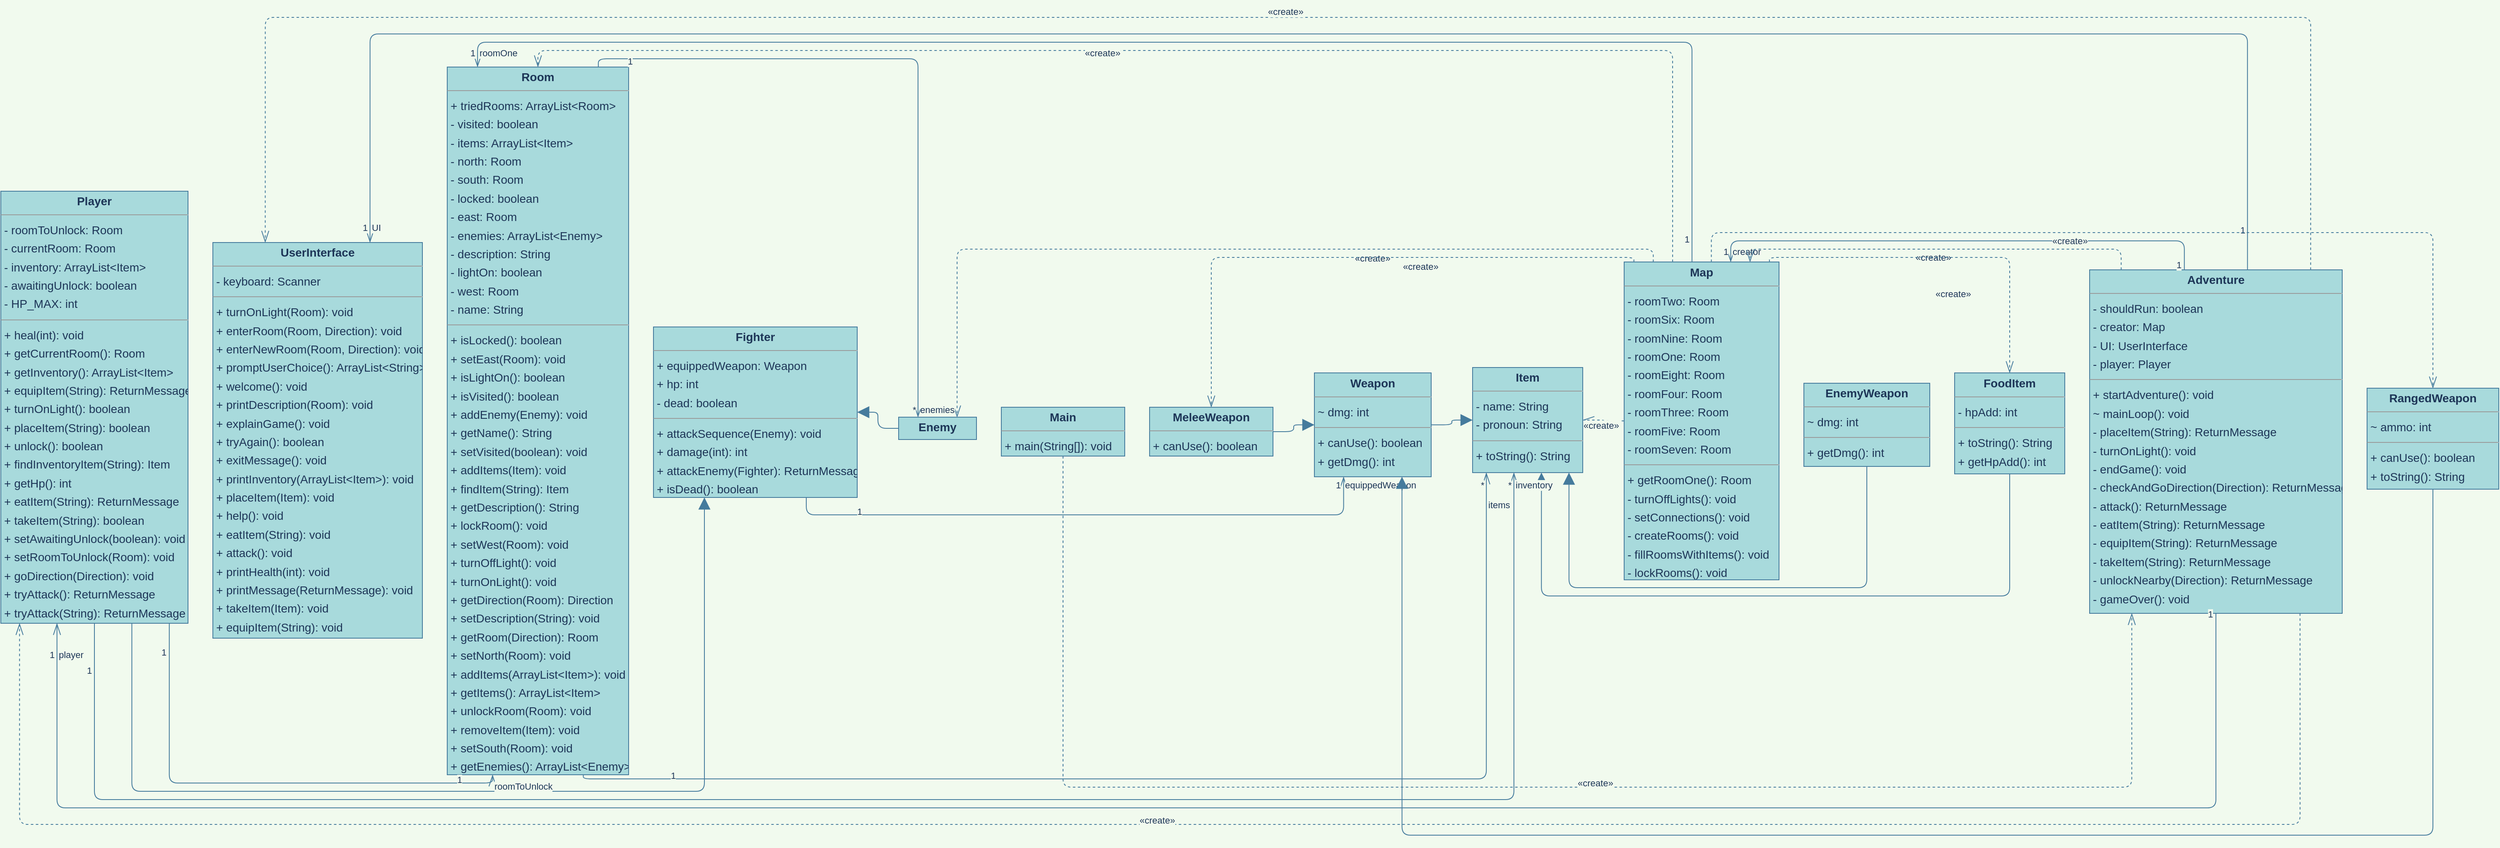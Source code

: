<mxfile version="15.5.4" type="embed"><diagram id="IuHWaOrlZbdWlCWshMsy" name="Page-1"><mxGraphModel dx="3838" dy="2273" grid="1" gridSize="10" guides="1" tooltips="1" connect="1" arrows="1" fold="1" page="0" pageScale="1" pageWidth="850" pageHeight="1100" background="#F1FAEE" math="0" shadow="0"><root><mxCell id="0"/><mxCell id="1" parent="0"/><mxCell id="node13" value="&lt;p style=&quot;margin:0px;margin-top:4px;text-align:center;&quot;&gt;&lt;b&gt;Adventure&lt;/b&gt;&lt;/p&gt;&lt;hr size=&quot;1&quot;/&gt;&lt;p style=&quot;margin:0 0 0 4px;line-height:1.6;&quot;&gt;- shouldRun: boolean&lt;br/&gt;- creator: Map&lt;br/&gt;- UI: UserInterface&lt;br/&gt;- player: Player&lt;/p&gt;&lt;hr size=&quot;1&quot;/&gt;&lt;p style=&quot;margin:0 0 0 4px;line-height:1.6;&quot;&gt;+ startAdventure(): void&lt;br/&gt;~ mainLoop(): void&lt;br/&gt;- placeItem(String): ReturnMessage&lt;br/&gt;- turnOnLight(): void&lt;br/&gt;- endGame(): void&lt;br/&gt;- checkAndGoDirection(Direction): ReturnMessage&lt;br/&gt;- attack(): ReturnMessage&lt;br/&gt;- eatItem(String): ReturnMessage&lt;br/&gt;- equipItem(String): ReturnMessage&lt;br/&gt;- takeItem(String): ReturnMessage&lt;br/&gt;- unlockNearby(Direction): ReturnMessage&lt;br/&gt;- gameOver(): void&lt;/p&gt;" style="verticalAlign=top;align=left;overflow=fill;fontSize=14;fontFamily=Helvetica;html=1;shadow=0;comic=0;labelBackgroundColor=none;strokeWidth=1;fillColor=#A8DADC;strokeColor=#457B9D;fontColor=#1D3557;" parent="1" vertex="1"><mxGeometry x="2354" y="205" width="305" height="415" as="geometry"/></mxCell><mxCell id="node14" value="&lt;p style=&quot;margin:0px;margin-top:4px;text-align:center;&quot;&gt;&lt;b&gt;Enemy&lt;/b&gt;&lt;/p&gt;&lt;hr size=&quot;1&quot;/&gt;" style="verticalAlign=top;align=left;overflow=fill;fontSize=14;fontFamily=Helvetica;html=1;shadow=0;comic=0;labelBackgroundColor=none;strokeWidth=1;fillColor=#A8DADC;strokeColor=#457B9D;fontColor=#1D3557;" parent="1" vertex="1"><mxGeometry x="916" y="383" width="94" height="27" as="geometry"/></mxCell><mxCell id="node2" value="&lt;p style=&quot;margin:0px;margin-top:4px;text-align:center;&quot;&gt;&lt;b&gt;EnemyWeapon&lt;/b&gt;&lt;/p&gt;&lt;hr size=&quot;1&quot;/&gt;&lt;p style=&quot;margin:0 0 0 4px;line-height:1.6;&quot;&gt;~ dmg: int&lt;/p&gt;&lt;hr size=&quot;1&quot;/&gt;&lt;p style=&quot;margin:0 0 0 4px;line-height:1.6;&quot;&gt;+ getDmg(): int&lt;/p&gt;" style="verticalAlign=top;align=left;overflow=fill;fontSize=14;fontFamily=Helvetica;html=1;shadow=0;comic=0;labelBackgroundColor=none;strokeWidth=1;fillColor=#A8DADC;strokeColor=#457B9D;fontColor=#1D3557;" parent="1" vertex="1"><mxGeometry x="2009" y="342" width="152" height="100.5" as="geometry"/></mxCell><mxCell id="node6" value="&lt;p style=&quot;margin:0px;margin-top:4px;text-align:center;&quot;&gt;&lt;b&gt;Fighter&lt;/b&gt;&lt;/p&gt;&lt;hr size=&quot;1&quot;/&gt;&lt;p style=&quot;margin:0 0 0 4px;line-height:1.6;&quot;&gt;+ equippedWeapon: Weapon&lt;br/&gt;+ hp: int&lt;br/&gt;- dead: boolean&lt;/p&gt;&lt;hr size=&quot;1&quot;/&gt;&lt;p style=&quot;margin:0 0 0 4px;line-height:1.6;&quot;&gt;+ attackSequence(Enemy): void&lt;br/&gt;+ damage(int): int&lt;br/&gt;+ attackEnemy(Fighter): ReturnMessage&lt;br/&gt;+ isDead(): boolean&lt;/p&gt;" style="verticalAlign=top;align=left;overflow=fill;fontSize=14;fontFamily=Helvetica;html=1;shadow=0;comic=0;labelBackgroundColor=none;strokeWidth=1;fillColor=#A8DADC;strokeColor=#457B9D;fontColor=#1D3557;" parent="1" vertex="1"><mxGeometry x="620" y="274" width="246" height="206" as="geometry"/></mxCell><mxCell id="node7" value="&lt;p style=&quot;margin:0px;margin-top:4px;text-align:center;&quot;&gt;&lt;b&gt;FoodItem&lt;/b&gt;&lt;/p&gt;&lt;hr size=&quot;1&quot;/&gt;&lt;p style=&quot;margin:0 0 0 4px;line-height:1.6;&quot;&gt;- hpAdd: int&lt;/p&gt;&lt;hr size=&quot;1&quot;/&gt;&lt;p style=&quot;margin:0 0 0 4px;line-height:1.6;&quot;&gt;+ toString(): String&lt;br/&gt;+ getHpAdd(): int&lt;/p&gt;" style="verticalAlign=top;align=left;overflow=fill;fontSize=14;fontFamily=Helvetica;html=1;shadow=0;comic=0;labelBackgroundColor=none;strokeWidth=1;fillColor=#A8DADC;strokeColor=#457B9D;fontColor=#1D3557;" parent="1" vertex="1"><mxGeometry x="2191" y="329.5" width="133" height="122" as="geometry"/></mxCell><mxCell id="node5" value="&lt;p style=&quot;margin:0px;margin-top:4px;text-align:center;&quot;&gt;&lt;b&gt;Item&lt;/b&gt;&lt;/p&gt;&lt;hr size=&quot;1&quot;/&gt;&lt;p style=&quot;margin:0 0 0 4px;line-height:1.6;&quot;&gt;- name: String&lt;br/&gt;- pronoun: String&lt;/p&gt;&lt;hr size=&quot;1&quot;/&gt;&lt;p style=&quot;margin:0 0 0 4px;line-height:1.6;&quot;&gt;+ toString(): String&lt;/p&gt;" style="verticalAlign=top;align=left;overflow=fill;fontSize=14;fontFamily=Helvetica;html=1;shadow=0;comic=0;labelBackgroundColor=none;strokeWidth=1;fillColor=#A8DADC;strokeColor=#457B9D;fontColor=#1D3557;" parent="1" vertex="1"><mxGeometry x="1609" y="323" width="133" height="127" as="geometry"/></mxCell><mxCell id="node12" value="&lt;p style=&quot;margin:0px;margin-top:4px;text-align:center;&quot;&gt;&lt;b&gt;Main&lt;/b&gt;&lt;/p&gt;&lt;hr size=&quot;1&quot;/&gt;&lt;p style=&quot;margin:0 0 0 4px;line-height:1.6;&quot;&gt;+ main(String[]): void&lt;/p&gt;" style="verticalAlign=top;align=left;overflow=fill;fontSize=14;fontFamily=Helvetica;html=1;shadow=0;comic=0;labelBackgroundColor=none;strokeWidth=1;fillColor=#A8DADC;strokeColor=#457B9D;fontColor=#1D3557;" parent="1" vertex="1"><mxGeometry x="1040" y="371" width="149" height="59" as="geometry"/></mxCell><mxCell id="node1" value="&lt;p style=&quot;margin:0px;margin-top:4px;text-align:center;&quot;&gt;&lt;b&gt;Map&lt;/b&gt;&lt;/p&gt;&lt;hr size=&quot;1&quot;/&gt;&lt;p style=&quot;margin:0 0 0 4px;line-height:1.6;&quot;&gt;- roomTwo: Room&lt;br/&gt;- roomSix: Room&lt;br/&gt;- roomNine: Room&lt;br/&gt;- roomOne: Room&lt;br/&gt;- roomEight: Room&lt;br/&gt;- roomFour: Room&lt;br/&gt;- roomThree: Room&lt;br/&gt;- roomFive: Room&lt;br/&gt;- roomSeven: Room&lt;/p&gt;&lt;hr size=&quot;1&quot;/&gt;&lt;p style=&quot;margin:0 0 0 4px;line-height:1.6;&quot;&gt;+ getRoomOne(): Room&lt;br/&gt;- turnOffLights(): void&lt;br/&gt;- setConnections(): void&lt;br/&gt;- createRooms(): void&lt;br/&gt;- fillRoomsWithItems(): void&lt;br/&gt;- lockRooms(): void&lt;/p&gt;" style="verticalAlign=top;align=left;overflow=fill;fontSize=14;fontFamily=Helvetica;html=1;shadow=0;comic=0;labelBackgroundColor=none;strokeWidth=1;fillColor=#A8DADC;strokeColor=#457B9D;fontColor=#1D3557;" parent="1" vertex="1"><mxGeometry x="1792" y="195.5" width="187" height="384" as="geometry"/></mxCell><mxCell id="node3" value="&lt;p style=&quot;margin:0px;margin-top:4px;text-align:center;&quot;&gt;&lt;b&gt;MeleeWeapon&lt;/b&gt;&lt;/p&gt;&lt;hr size=&quot;1&quot;/&gt;&lt;p style=&quot;margin:0 0 0 4px;line-height:1.6;&quot;&gt;+ canUse(): boolean&lt;/p&gt;" style="verticalAlign=top;align=left;overflow=fill;fontSize=14;fontFamily=Helvetica;html=1;shadow=0;comic=0;labelBackgroundColor=none;strokeWidth=1;fillColor=#A8DADC;strokeColor=#457B9D;fontColor=#1D3557;" parent="1" vertex="1"><mxGeometry x="1219" y="371" width="149" height="59" as="geometry"/></mxCell><mxCell id="node0" value="&lt;p style=&quot;margin:0px;margin-top:4px;text-align:center;&quot;&gt;&lt;b&gt;Player&lt;/b&gt;&lt;/p&gt;&lt;hr size=&quot;1&quot;/&gt;&lt;p style=&quot;margin:0 0 0 4px;line-height:1.6;&quot;&gt;- roomToUnlock: Room&lt;br/&gt;- currentRoom: Room&lt;br/&gt;- inventory: ArrayList&amp;lt;Item&amp;gt;&lt;br/&gt;- awaitingUnlock: boolean&lt;br/&gt;- HP_MAX: int&lt;/p&gt;&lt;hr size=&quot;1&quot;/&gt;&lt;p style=&quot;margin:0 0 0 4px;line-height:1.6;&quot;&gt;+ heal(int): void&lt;br/&gt;+ getCurrentRoom(): Room&lt;br/&gt;+ getInventory(): ArrayList&amp;lt;Item&amp;gt;&lt;br/&gt;+ equipItem(String): ReturnMessage&lt;br/&gt;+ turnOnLight(): boolean&lt;br/&gt;+ placeItem(String): boolean&lt;br/&gt;+ unlock(): boolean&lt;br/&gt;+ findInventoryItem(String): Item&lt;br/&gt;+ getHp(): int&lt;br/&gt;+ eatItem(String): ReturnMessage&lt;br/&gt;+ takeItem(String): boolean&lt;br/&gt;+ setAwaitingUnlock(boolean): void&lt;br/&gt;+ setRoomToUnlock(Room): void&lt;br/&gt;+ goDirection(Direction): void&lt;br/&gt;+ tryAttack(): ReturnMessage&lt;br/&gt;+ tryAttack(String): ReturnMessage&lt;/p&gt;" style="verticalAlign=top;align=left;overflow=fill;fontSize=14;fontFamily=Helvetica;html=1;shadow=0;comic=0;labelBackgroundColor=none;strokeWidth=1;fillColor=#A8DADC;strokeColor=#457B9D;fontColor=#1D3557;" parent="1" vertex="1"><mxGeometry x="-168" y="110" width="226" height="522" as="geometry"/></mxCell><mxCell id="node10" value="&lt;p style=&quot;margin:0px;margin-top:4px;text-align:center;&quot;&gt;&lt;b&gt;RangedWeapon&lt;/b&gt;&lt;/p&gt;&lt;hr size=&quot;1&quot;/&gt;&lt;p style=&quot;margin:0 0 0 4px;line-height:1.6;&quot;&gt;~ ammo: int&lt;/p&gt;&lt;hr size=&quot;1&quot;/&gt;&lt;p style=&quot;margin:0 0 0 4px;line-height:1.6;&quot;&gt;+ canUse(): boolean&lt;br/&gt;+ toString(): String&lt;/p&gt;" style="verticalAlign=top;align=left;overflow=fill;fontSize=14;fontFamily=Helvetica;html=1;shadow=0;comic=0;labelBackgroundColor=none;strokeWidth=1;fillColor=#A8DADC;strokeColor=#457B9D;fontColor=#1D3557;" parent="1" vertex="1"><mxGeometry x="2689" y="348" width="159" height="122" as="geometry"/></mxCell><mxCell id="node15" value="&lt;p style=&quot;margin:0px;margin-top:4px;text-align:center;&quot;&gt;&lt;b&gt;Room&lt;/b&gt;&lt;/p&gt;&lt;hr size=&quot;1&quot;/&gt;&lt;p style=&quot;margin:0 0 0 4px;line-height:1.6;&quot;&gt;+ triedRooms: ArrayList&amp;lt;Room&amp;gt;&lt;br/&gt;- visited: boolean&lt;br/&gt;- items: ArrayList&amp;lt;Item&amp;gt;&lt;br/&gt;- north: Room&lt;br/&gt;- south: Room&lt;br/&gt;- locked: boolean&lt;br/&gt;- east: Room&lt;br/&gt;- enemies: ArrayList&amp;lt;Enemy&amp;gt;&lt;br/&gt;- description: String&lt;br/&gt;- lightOn: boolean&lt;br/&gt;- west: Room&lt;br/&gt;- name: String&lt;/p&gt;&lt;hr size=&quot;1&quot;/&gt;&lt;p style=&quot;margin:0 0 0 4px;line-height:1.6;&quot;&gt;+ isLocked(): boolean&lt;br/&gt;+ setEast(Room): void&lt;br/&gt;+ isLightOn(): boolean&lt;br/&gt;+ isVisited(): boolean&lt;br/&gt;+ addEnemy(Enemy): void&lt;br/&gt;+ getName(): String&lt;br/&gt;+ setVisited(boolean): void&lt;br/&gt;+ addItems(Item): void&lt;br/&gt;+ findItem(String): Item&lt;br/&gt;+ getDescription(): String&lt;br/&gt;+ lockRoom(): void&lt;br/&gt;+ setWest(Room): void&lt;br/&gt;+ turnOffLight(): void&lt;br/&gt;+ turnOnLight(): void&lt;br/&gt;+ getDirection(Room): Direction&lt;br/&gt;+ setDescription(String): void&lt;br/&gt;+ getRoom(Direction): Room&lt;br/&gt;+ setNorth(Room): void&lt;br/&gt;+ addItems(ArrayList&amp;lt;Item&amp;gt;): void&lt;br/&gt;+ getItems(): ArrayList&amp;lt;Item&amp;gt;&lt;br/&gt;+ unlockRoom(Room): void&lt;br/&gt;+ removeItem(Item): void&lt;br/&gt;+ setSouth(Room): void&lt;br/&gt;+ getEnemies(): ArrayList&amp;lt;Enemy&amp;gt;&lt;/p&gt;" style="verticalAlign=top;align=left;overflow=fill;fontSize=14;fontFamily=Helvetica;html=1;shadow=0;comic=0;labelBackgroundColor=none;strokeWidth=1;fillColor=#A8DADC;strokeColor=#457B9D;fontColor=#1D3557;" parent="1" vertex="1"><mxGeometry x="371" y="-40" width="219" height="855" as="geometry"/></mxCell><mxCell id="node8" value="&lt;p style=&quot;margin:0px;margin-top:4px;text-align:center;&quot;&gt;&lt;b&gt;UserInterface&lt;/b&gt;&lt;/p&gt;&lt;hr size=&quot;1&quot;/&gt;&lt;p style=&quot;margin:0 0 0 4px;line-height:1.6;&quot;&gt;- keyboard: Scanner&lt;/p&gt;&lt;hr size=&quot;1&quot;/&gt;&lt;p style=&quot;margin:0 0 0 4px;line-height:1.6;&quot;&gt;+ turnOnLight(Room): void&lt;br/&gt;+ enterRoom(Room, Direction): void&lt;br/&gt;+ enterNewRoom(Room, Direction): void&lt;br/&gt;+ promptUserChoice(): ArrayList&amp;lt;String&amp;gt;&lt;br/&gt;+ welcome(): void&lt;br/&gt;+ printDescription(Room): void&lt;br/&gt;+ explainGame(): void&lt;br/&gt;+ tryAgain(): boolean&lt;br/&gt;+ exitMessage(): void&lt;br/&gt;+ printInventory(ArrayList&amp;lt;Item&amp;gt;): void&lt;br/&gt;+ placeItem(Item): void&lt;br/&gt;+ help(): void&lt;br/&gt;+ eatItem(String): void&lt;br/&gt;+ attack(): void&lt;br/&gt;+ printHealth(int): void&lt;br/&gt;+ printMessage(ReturnMessage): void&lt;br/&gt;+ takeItem(Item): void&lt;br/&gt;+ equipItem(String): void&lt;/p&gt;" style="verticalAlign=top;align=left;overflow=fill;fontSize=14;fontFamily=Helvetica;html=1;shadow=0;comic=0;labelBackgroundColor=none;strokeWidth=1;fillColor=#A8DADC;strokeColor=#457B9D;fontColor=#1D3557;" parent="1" vertex="1"><mxGeometry x="88" y="172" width="253" height="478" as="geometry"/></mxCell><mxCell id="node11" value="&lt;p style=&quot;margin:0px;margin-top:4px;text-align:center;&quot;&gt;&lt;b&gt;Weapon&lt;/b&gt;&lt;/p&gt;&lt;hr size=&quot;1&quot;/&gt;&lt;p style=&quot;margin:0 0 0 4px;line-height:1.6;&quot;&gt;~ dmg: int&lt;/p&gt;&lt;hr size=&quot;1&quot;/&gt;&lt;p style=&quot;margin:0 0 0 4px;line-height:1.6;&quot;&gt;+ canUse(): boolean&lt;br/&gt;+ getDmg(): int&lt;/p&gt;" style="verticalAlign=top;align=left;overflow=fill;fontSize=14;fontFamily=Helvetica;html=1;shadow=0;comic=0;labelBackgroundColor=none;strokeWidth=1;fillColor=#A8DADC;strokeColor=#457B9D;fontColor=#1D3557;" parent="1" vertex="1"><mxGeometry x="1418" y="329.5" width="141" height="125.5" as="geometry"/></mxCell><mxCell id="edge12" value="" style="html=1;edgeStyle=orthogonalEdgeStyle;dashed=0;startArrow=diamondThinstartSize=12;endArrow=openThin;endSize=12;strokeColor=#457B9D;exitX=0.375;exitY=0.000;exitDx=0;exitDy=0;entryX=0.688;entryY=0.000;entryDx=0;entryDy=0;labelBackgroundColor=#F1FAEE;fontColor=#1D3557;" parent="1" source="node13" target="node1" edge="1"><mxGeometry width="50" height="50" relative="1" as="geometry"><Array as="points"><mxPoint x="2468" y="170"/><mxPoint x="1921" y="170"/></Array></mxGeometry></mxCell><mxCell id="label72" value="1" style="edgeLabel;resizable=0;html=1;align=left;verticalAlign=top;strokeColor=#457B9D;labelBackgroundColor=#F1FAEE;fontColor=#1D3557;" parent="edge12" vertex="1" connectable="0"><mxGeometry x="2457" y="186" as="geometry"/></mxCell><mxCell id="label76" value="1" style="edgeLabel;resizable=0;html=1;align=left;verticalAlign=top;strokeColor=#457B9D;labelBackgroundColor=#F1FAEE;fontColor=#1D3557;" parent="edge12" vertex="1" connectable="0"><mxGeometry x="1910" y="170" as="geometry"/></mxCell><mxCell id="label77" value="creator" style="edgeLabel;resizable=0;html=1;align=left;verticalAlign=top;strokeColor=#457B9D;labelBackgroundColor=#F1FAEE;fontColor=#1D3557;" parent="edge12" vertex="1" connectable="0"><mxGeometry x="1921" y="170" as="geometry"/></mxCell><mxCell id="edge21" value="" style="html=1;edgeStyle=orthogonalEdgeStyle;dashed=1;startArrow=none;endArrow=openThin;endSize=12;strokeColor=#457B9D;exitX=0.125;exitY=0.000;exitDx=0;exitDy=0;entryX=0.813;entryY=0.000;entryDx=0;entryDy=0;labelBackgroundColor=#F1FAEE;fontColor=#1D3557;" parent="1" source="node13" target="node1" edge="1"><mxGeometry width="50" height="50" relative="1" as="geometry"><Array as="points"><mxPoint x="2392" y="180"/><mxPoint x="1944" y="180"/></Array></mxGeometry></mxCell><mxCell id="label128" value="«create»" style="edgeLabel;resizable=0;html=1;align=left;verticalAlign=top;strokeColor=#457B9D;labelBackgroundColor=#F1FAEE;fontColor=#1D3557;" parent="edge21" vertex="1" connectable="0"><mxGeometry x="2142" y="177" as="geometry"/></mxCell><mxCell id="edge14" value="" style="html=1;edgeStyle=orthogonalEdgeStyle;dashed=1;startArrow=none;endArrow=openThin;endSize=12;strokeColor=#457B9D;exitX=0.833;exitY=1.000;exitDx=0;exitDy=0;entryX=0.100;entryY=1.000;entryDx=0;entryDy=0;labelBackgroundColor=#F1FAEE;fontColor=#1D3557;" parent="1" source="node13" target="node0" edge="1"><mxGeometry width="50" height="50" relative="1" as="geometry"><Array as="points"><mxPoint x="2608" y="875"/><mxPoint x="-145" y="875"/></Array></mxGeometry></mxCell><mxCell id="label86" value="«create»" style="edgeLabel;resizable=0;html=1;align=left;verticalAlign=top;strokeColor=#457B9D;labelBackgroundColor=#F1FAEE;fontColor=#1D3557;" parent="edge14" vertex="1" connectable="0"><mxGeometry x="1205" y="857" as="geometry"/></mxCell><mxCell id="edge20" value="" style="html=1;edgeStyle=orthogonalEdgeStyle;dashed=0;startArrow=diamondThinstartSize=12;endArrow=openThin;endSize=12;strokeColor=#457B9D;exitX=0.500;exitY=1.000;exitDx=0;exitDy=0;entryX=0.300;entryY=1.000;entryDx=0;entryDy=0;labelBackgroundColor=#F1FAEE;fontColor=#1D3557;" parent="1" source="node13" target="node0" edge="1"><mxGeometry width="50" height="50" relative="1" as="geometry"><Array as="points"><mxPoint x="2507" y="855"/><mxPoint x="-100" y="855"/></Array></mxGeometry></mxCell><mxCell id="label120" value="1" style="edgeLabel;resizable=0;html=1;align=left;verticalAlign=top;strokeColor=#457B9D;labelBackgroundColor=#F1FAEE;fontColor=#1D3557;" parent="edge20" vertex="1" connectable="0"><mxGeometry x="2495" y="608" as="geometry"/></mxCell><mxCell id="label124" value="1" style="edgeLabel;resizable=0;html=1;align=left;verticalAlign=top;strokeColor=#457B9D;labelBackgroundColor=#F1FAEE;fontColor=#1D3557;" parent="edge20" vertex="1" connectable="0"><mxGeometry x="-111" y="657" as="geometry"/></mxCell><mxCell id="label125" value="player" style="edgeLabel;resizable=0;html=1;align=left;verticalAlign=top;strokeColor=#457B9D;labelBackgroundColor=#F1FAEE;fontColor=#1D3557;" parent="edge20" vertex="1" connectable="0"><mxGeometry x="-100" y="657" as="geometry"/></mxCell><mxCell id="edge9" value="" style="html=1;edgeStyle=orthogonalEdgeStyle;dashed=1;startArrow=none;endArrow=openThin;endSize=12;strokeColor=#457B9D;exitX=0.875;exitY=0.000;exitDx=0;exitDy=0;entryX=0.250;entryY=0.000;entryDx=0;entryDy=0;labelBackgroundColor=#F1FAEE;fontColor=#1D3557;" parent="1" source="node13" target="node8" edge="1"><mxGeometry width="50" height="50" relative="1" as="geometry"><Array as="points"><mxPoint x="2621" y="-100"/><mxPoint x="151" y="-100"/></Array></mxGeometry></mxCell><mxCell id="label56" value="«create»" style="edgeLabel;resizable=0;html=1;align=left;verticalAlign=top;strokeColor=#457B9D;labelBackgroundColor=#F1FAEE;fontColor=#1D3557;" parent="edge9" vertex="1" connectable="0"><mxGeometry x="1360" y="-120" as="geometry"/></mxCell><mxCell id="edge23" value="" style="html=1;edgeStyle=orthogonalEdgeStyle;dashed=0;startArrow=diamondThinstartSize=12;endArrow=openThin;endSize=12;strokeColor=#457B9D;exitX=0.625;exitY=0.000;exitDx=0;exitDy=0;entryX=0.750;entryY=0.000;entryDx=0;entryDy=0;labelBackgroundColor=#F1FAEE;fontColor=#1D3557;" parent="1" source="node13" target="node8" edge="1"><mxGeometry width="50" height="50" relative="1" as="geometry"><Array as="points"><mxPoint x="2545" y="-80"/><mxPoint x="278" y="-80"/></Array></mxGeometry></mxCell><mxCell id="label138" value="1" style="edgeLabel;resizable=0;html=1;align=left;verticalAlign=top;strokeColor=#457B9D;labelBackgroundColor=#F1FAEE;fontColor=#1D3557;" parent="edge23" vertex="1" connectable="0"><mxGeometry x="2534" y="144" as="geometry"/></mxCell><mxCell id="label142" value="1" style="edgeLabel;resizable=0;html=1;align=left;verticalAlign=top;strokeColor=#457B9D;labelBackgroundColor=#F1FAEE;fontColor=#1D3557;" parent="edge23" vertex="1" connectable="0"><mxGeometry x="267" y="141" as="geometry"/></mxCell><mxCell id="label143" value="UI" style="edgeLabel;resizable=0;html=1;align=left;verticalAlign=top;strokeColor=#457B9D;labelBackgroundColor=#F1FAEE;fontColor=#1D3557;" parent="edge23" vertex="1" connectable="0"><mxGeometry x="278" y="141" as="geometry"/></mxCell><mxCell id="edge1" value="" style="html=1;edgeStyle=orthogonalEdgeStyle;dashed=0;startArrow=none;endArrow=block;endSize=12;strokeColor=#457B9D;exitX=0.001;exitY=0.500;exitDx=0;exitDy=0;entryX=1.000;entryY=0.500;entryDx=0;entryDy=0;labelBackgroundColor=#F1FAEE;fontColor=#1D3557;" parent="1" source="node14" target="node6" edge="1"><mxGeometry width="50" height="50" relative="1" as="geometry"><Array as="points"/></mxGeometry></mxCell><mxCell id="edge5" value="" style="html=1;edgeStyle=orthogonalEdgeStyle;dashed=0;startArrow=none;endArrow=block;endSize=12;strokeColor=#457B9D;exitX=0.500;exitY=1.000;exitDx=0;exitDy=0;entryX=0.875;entryY=1.000;entryDx=0;entryDy=0;labelBackgroundColor=#F1FAEE;fontColor=#1D3557;" parent="1" source="node2" target="node5" edge="1"><mxGeometry width="50" height="50" relative="1" as="geometry"><Array as="points"><mxPoint x="2085" y="589"/><mxPoint x="1725" y="589"/></Array></mxGeometry></mxCell><mxCell id="edge17" value="" style="html=1;edgeStyle=orthogonalEdgeStyle;dashed=0;startArrow=diamondThinstartSize=12;endArrow=openThin;endSize=12;strokeColor=#457B9D;exitX=0.750;exitY=1.000;exitDx=0;exitDy=0;entryX=0.250;entryY=1.000;entryDx=0;entryDy=0;labelBackgroundColor=#F1FAEE;fontColor=#1D3557;" parent="1" source="node6" target="node11" edge="1"><mxGeometry width="50" height="50" relative="1" as="geometry"><Array as="points"><mxPoint x="805" y="501"/><mxPoint x="1453" y="501"/></Array></mxGeometry></mxCell><mxCell id="label102" value="1" style="edgeLabel;resizable=0;html=1;align=left;verticalAlign=top;strokeColor=#457B9D;labelBackgroundColor=#F1FAEE;fontColor=#1D3557;" parent="edge17" vertex="1" connectable="0"><mxGeometry x="864" y="484" as="geometry"/></mxCell><mxCell id="label106" value="1" style="edgeLabel;resizable=0;html=1;align=left;verticalAlign=top;strokeColor=#457B9D;labelBackgroundColor=#F1FAEE;fontColor=#1D3557;" parent="edge17" vertex="1" connectable="0"><mxGeometry x="1442" y="452" as="geometry"/></mxCell><mxCell id="label107" value="equippedWeapon" style="edgeLabel;resizable=0;html=1;align=left;verticalAlign=top;strokeColor=#457B9D;labelBackgroundColor=#F1FAEE;fontColor=#1D3557;" parent="edge17" vertex="1" connectable="0"><mxGeometry x="1453" y="452" as="geometry"/></mxCell><mxCell id="edge0" value="" style="html=1;edgeStyle=orthogonalEdgeStyle;dashed=0;startArrow=none;endArrow=block;endSize=12;strokeColor=#457B9D;exitX=0.500;exitY=1.000;exitDx=0;exitDy=0;entryX=0.625;entryY=1.000;entryDx=0;entryDy=0;labelBackgroundColor=#F1FAEE;fontColor=#1D3557;" parent="1" source="node7" target="node5" edge="1"><mxGeometry width="50" height="50" relative="1" as="geometry"><Array as="points"><mxPoint x="2258" y="599"/><mxPoint x="1692" y="599"/></Array></mxGeometry></mxCell><mxCell id="edge10" value="" style="html=1;edgeStyle=orthogonalEdgeStyle;dashed=1;startArrow=none;endArrow=openThin;endSize=12;strokeColor=#457B9D;exitX=0.500;exitY=1.001;exitDx=0;exitDy=0;entryX=0.167;entryY=1.000;entryDx=0;entryDy=0;labelBackgroundColor=#F1FAEE;fontColor=#1D3557;" parent="1" source="node12" target="node13" edge="1"><mxGeometry width="50" height="50" relative="1" as="geometry"><Array as="points"><mxPoint x="1115" y="830"/><mxPoint x="2405" y="830"/></Array></mxGeometry></mxCell><mxCell id="label62" value="«create»" style="edgeLabel;resizable=0;html=1;align=left;verticalAlign=top;strokeColor=#457B9D;labelBackgroundColor=#F1FAEE;fontColor=#1D3557;" parent="edge10" vertex="1" connectable="0"><mxGeometry x="1734" y="812" as="geometry"/></mxCell><mxCell id="edge24" value="" style="html=1;edgeStyle=orthogonalEdgeStyle;dashed=1;startArrow=none;endArrow=openThin;endSize=12;strokeColor=#457B9D;exitX=0.188;exitY=0.000;exitDx=0;exitDy=0;entryX=0.750;entryY=0.002;entryDx=0;entryDy=0;labelBackgroundColor=#F1FAEE;fontColor=#1D3557;" parent="1" source="node1" target="node14" edge="1"><mxGeometry width="50" height="50" relative="1" as="geometry"><Array as="points"><mxPoint x="1827" y="180"/><mxPoint x="987" y="180"/></Array></mxGeometry></mxCell><mxCell id="label146" value="«create»" style="edgeLabel;resizable=0;html=1;align=left;verticalAlign=top;strokeColor=#457B9D;labelBackgroundColor=#F1FAEE;fontColor=#1D3557;" parent="edge24" vertex="1" connectable="0"><mxGeometry x="1465" y="178" as="geometry"/></mxCell><mxCell id="edge22" value="" style="html=1;edgeStyle=orthogonalEdgeStyle;dashed=1;startArrow=none;endArrow=openThin;endSize=12;strokeColor=#457B9D;exitX=0.938;exitY=0.000;exitDx=0;exitDy=0;entryX=0.500;entryY=0.000;entryDx=0;entryDy=0;labelBackgroundColor=#F1FAEE;fontColor=#1D3557;" parent="1" source="node1" target="node7" edge="1"><mxGeometry width="50" height="50" relative="1" as="geometry"><Array as="points"><mxPoint x="1967" y="190"/><mxPoint x="2258" y="190"/></Array></mxGeometry></mxCell><mxCell id="label134" value="«create»" style="edgeLabel;resizable=0;html=1;align=left;verticalAlign=top;strokeColor=#457B9D;labelBackgroundColor=#F1FAEE;fontColor=#1D3557;" parent="edge22" vertex="1" connectable="0"><mxGeometry x="2166" y="221" as="geometry"/></mxCell><mxCell id="edge11" value="" style="html=1;edgeStyle=orthogonalEdgeStyle;dashed=1;startArrow=none;endArrow=openThin;endSize=12;strokeColor=#457B9D;exitX=0.000;exitY=0.500;exitDx=0;exitDy=0;entryX=1.000;entryY=0.500;entryDx=0;entryDy=0;labelBackgroundColor=#F1FAEE;fontColor=#1D3557;" parent="1" source="node1" target="node5" edge="1"><mxGeometry width="50" height="50" relative="1" as="geometry"><Array as="points"/></mxGeometry></mxCell><mxCell id="label68" value="«create»" style="edgeLabel;resizable=0;html=1;align=left;verticalAlign=top;strokeColor=#457B9D;labelBackgroundColor=#F1FAEE;fontColor=#1D3557;" parent="edge11" vertex="1" connectable="0"><mxGeometry x="1741" y="380" as="geometry"/></mxCell><mxCell id="edge19" value="" style="html=1;edgeStyle=orthogonalEdgeStyle;dashed=1;startArrow=none;endArrow=openThin;endSize=12;strokeColor=#457B9D;exitX=0.063;exitY=0.000;exitDx=0;exitDy=0;entryX=0.500;entryY=0.001;entryDx=0;entryDy=0;labelBackgroundColor=#F1FAEE;fontColor=#1D3557;" parent="1" source="node1" target="node3" edge="1"><mxGeometry width="50" height="50" relative="1" as="geometry"><Array as="points"><mxPoint x="1804" y="190"/><mxPoint x="1294" y="190"/></Array></mxGeometry></mxCell><mxCell id="label116" value="«create»" style="edgeLabel;resizable=0;html=1;align=left;verticalAlign=top;strokeColor=#457B9D;labelBackgroundColor=#F1FAEE;fontColor=#1D3557;" parent="edge19" vertex="1" connectable="0"><mxGeometry x="1523" y="188" as="geometry"/></mxCell><mxCell id="edge8" value="" style="html=1;edgeStyle=orthogonalEdgeStyle;dashed=1;startArrow=none;endArrow=openThin;endSize=12;strokeColor=#457B9D;exitX=0.563;exitY=0.000;exitDx=0;exitDy=0;entryX=0.500;entryY=0.000;entryDx=0;entryDy=0;labelBackgroundColor=#F1FAEE;fontColor=#1D3557;" parent="1" source="node1" target="node10" edge="1"><mxGeometry width="50" height="50" relative="1" as="geometry"><Array as="points"><mxPoint x="1897" y="160"/><mxPoint x="2769" y="160"/></Array></mxGeometry></mxCell><mxCell id="label50" value="«create»" style="edgeLabel;resizable=0;html=1;align=left;verticalAlign=top;strokeColor=#457B9D;labelBackgroundColor=#F1FAEE;fontColor=#1D3557;" parent="edge8" vertex="1" connectable="0"><mxGeometry x="2307" y="157" as="geometry"/></mxCell><mxCell id="edge16" value="" style="html=1;edgeStyle=orthogonalEdgeStyle;dashed=0;startArrow=diamondThinstartSize=12;endArrow=openThin;endSize=12;strokeColor=#457B9D;exitX=0.438;exitY=0.000;exitDx=0;exitDy=0;entryX=0.167;entryY=0.000;entryDx=0;entryDy=0;labelBackgroundColor=#F1FAEE;fontColor=#1D3557;" parent="1" source="node1" target="node15" edge="1"><mxGeometry width="50" height="50" relative="1" as="geometry"><Array as="points"><mxPoint x="1874" y="-70"/><mxPoint x="408" y="-70"/></Array></mxGeometry></mxCell><mxCell id="label96" value="1" style="edgeLabel;resizable=0;html=1;align=left;verticalAlign=top;strokeColor=#457B9D;labelBackgroundColor=#F1FAEE;fontColor=#1D3557;" parent="edge16" vertex="1" connectable="0"><mxGeometry x="1863" y="155" as="geometry"/></mxCell><mxCell id="label100" value="1" style="edgeLabel;resizable=0;html=1;align=left;verticalAlign=top;strokeColor=#457B9D;labelBackgroundColor=#F1FAEE;fontColor=#1D3557;" parent="edge16" vertex="1" connectable="0"><mxGeometry x="397" y="-70" as="geometry"/></mxCell><mxCell id="label101" value="roomOne" style="edgeLabel;resizable=0;html=1;align=left;verticalAlign=top;strokeColor=#457B9D;labelBackgroundColor=#F1FAEE;fontColor=#1D3557;" parent="edge16" vertex="1" connectable="0"><mxGeometry x="408" y="-70" as="geometry"/></mxCell><mxCell id="edge25" value="" style="html=1;edgeStyle=orthogonalEdgeStyle;dashed=1;startArrow=none;endArrow=openThin;endSize=12;strokeColor=#457B9D;exitX=0.313;exitY=0.000;exitDx=0;exitDy=0;entryX=0.500;entryY=0.000;entryDx=0;entryDy=0;labelBackgroundColor=#F1FAEE;fontColor=#1D3557;" parent="1" source="node1" target="node15" edge="1"><mxGeometry width="50" height="50" relative="1" as="geometry"><Array as="points"><mxPoint x="1851" y="-60"/><mxPoint x="481" y="-60"/></Array></mxGeometry></mxCell><mxCell id="label152" value="«create»" style="edgeLabel;resizable=0;html=1;align=left;verticalAlign=top;strokeColor=#457B9D;labelBackgroundColor=#F1FAEE;fontColor=#1D3557;" parent="edge25" vertex="1" connectable="0"><mxGeometry x="1139" y="-70" as="geometry"/></mxCell><mxCell id="edge2" value="" style="html=1;edgeStyle=orthogonalEdgeStyle;dashed=0;startArrow=none;endArrow=block;endSize=12;strokeColor=#457B9D;exitX=1.000;exitY=0.500;exitDx=0;exitDy=0;entryX=0.000;entryY=0.500;entryDx=0;entryDy=0;labelBackgroundColor=#F1FAEE;fontColor=#1D3557;" parent="1" source="node3" target="node11" edge="1"><mxGeometry width="50" height="50" relative="1" as="geometry"><Array as="points"/></mxGeometry></mxCell><mxCell id="edge6" value="" style="html=1;edgeStyle=orthogonalEdgeStyle;dashed=0;startArrow=none;endArrow=block;endSize=12;strokeColor=#457B9D;exitX=0.700;exitY=1.000;exitDx=0;exitDy=0;entryX=0.250;entryY=1.000;entryDx=0;entryDy=0;labelBackgroundColor=#F1FAEE;fontColor=#1D3557;" parent="1" source="node0" target="node6" edge="1"><mxGeometry width="50" height="50" relative="1" as="geometry"><Array as="points"><mxPoint x="-10" y="835"/><mxPoint x="682" y="835"/></Array></mxGeometry></mxCell><mxCell id="edge13" value="" style="html=1;edgeStyle=orthogonalEdgeStyle;dashed=0;startArrow=diamondThinstartSize=12;endArrow=openThin;endSize=12;strokeColor=#457B9D;exitX=0.500;exitY=1.000;exitDx=0;exitDy=0;entryX=0.375;entryY=1.000;entryDx=0;entryDy=0;labelBackgroundColor=#F1FAEE;fontColor=#1D3557;" parent="1" source="node0" target="node5" edge="1"><mxGeometry width="50" height="50" relative="1" as="geometry"><Array as="points"><mxPoint x="-55" y="845"/><mxPoint x="1659" y="845"/></Array></mxGeometry></mxCell><mxCell id="label78" value="1" style="edgeLabel;resizable=0;html=1;align=left;verticalAlign=top;strokeColor=#457B9D;labelBackgroundColor=#F1FAEE;fontColor=#1D3557;" parent="edge13" vertex="1" connectable="0"><mxGeometry x="-66" y="676" as="geometry"/></mxCell><mxCell id="label82" value="*" style="edgeLabel;resizable=0;html=1;align=left;verticalAlign=top;strokeColor=#457B9D;labelBackgroundColor=#F1FAEE;fontColor=#1D3557;" parent="edge13" vertex="1" connectable="0"><mxGeometry x="1650" y="452" as="geometry"/></mxCell><mxCell id="label83" value="inventory" style="edgeLabel;resizable=0;html=1;align=left;verticalAlign=top;strokeColor=#457B9D;labelBackgroundColor=#F1FAEE;fontColor=#1D3557;" parent="edge13" vertex="1" connectable="0"><mxGeometry x="1659" y="452" as="geometry"/></mxCell><mxCell id="edge15" value="" style="html=1;edgeStyle=orthogonalEdgeStyle;dashed=0;startArrow=diamondThinstartSize=12;endArrow=openThin;endSize=12;strokeColor=#457B9D;exitX=0.900;exitY=1.000;exitDx=0;exitDy=0;entryX=0.250;entryY=1.000;entryDx=0;entryDy=0;labelBackgroundColor=#F1FAEE;fontColor=#1D3557;" parent="1" source="node0" target="node15" edge="1"><mxGeometry width="50" height="50" relative="1" as="geometry"><Array as="points"><mxPoint x="35" y="825"/><mxPoint x="426" y="825"/></Array></mxGeometry></mxCell><mxCell id="label90" value="1" style="edgeLabel;resizable=0;html=1;align=left;verticalAlign=top;strokeColor=#457B9D;labelBackgroundColor=#F1FAEE;fontColor=#1D3557;" parent="edge15" vertex="1" connectable="0"><mxGeometry x="24" y="654" as="geometry"/></mxCell><mxCell id="label94" value="1" style="edgeLabel;resizable=0;html=1;align=left;verticalAlign=top;strokeColor=#457B9D;labelBackgroundColor=#F1FAEE;fontColor=#1D3557;" parent="edge15" vertex="1" connectable="0"><mxGeometry x="381" y="808" as="geometry"/></mxCell><mxCell id="label95" value="roomToUnlock" style="edgeLabel;resizable=0;html=1;align=left;verticalAlign=top;strokeColor=#457B9D;labelBackgroundColor=#F1FAEE;fontColor=#1D3557;" parent="edge15" vertex="1" connectable="0"><mxGeometry x="426" y="816" as="geometry"/></mxCell><mxCell id="edge3" value="" style="html=1;edgeStyle=orthogonalEdgeStyle;dashed=0;startArrow=none;endArrow=block;endSize=12;strokeColor=#457B9D;exitX=0.500;exitY=1.000;exitDx=0;exitDy=0;entryX=0.750;entryY=1.000;entryDx=0;entryDy=0;labelBackgroundColor=#F1FAEE;fontColor=#1D3557;" parent="1" source="node10" target="node11" edge="1"><mxGeometry width="50" height="50" relative="1" as="geometry"><Array as="points"><mxPoint x="2769" y="888"/><mxPoint x="1524" y="888"/></Array></mxGeometry></mxCell><mxCell id="edge18" value="" style="html=1;edgeStyle=orthogonalEdgeStyle;dashed=0;startArrow=diamondThinstartSize=12;endArrow=openThin;endSize=12;strokeColor=#457B9D;exitX=0.833;exitY=0.000;exitDx=0;exitDy=0;entryX=0.250;entryY=0.002;entryDx=0;entryDy=0;labelBackgroundColor=#F1FAEE;fontColor=#1D3557;" parent="1" source="node15" target="node14" edge="1"><mxGeometry width="50" height="50" relative="1" as="geometry"><Array as="points"><mxPoint x="553" y="-50"/><mxPoint x="939" y="-50"/></Array></mxGeometry></mxCell><mxCell id="label108" value="1" style="edgeLabel;resizable=0;html=1;align=left;verticalAlign=top;strokeColor=#457B9D;labelBackgroundColor=#F1FAEE;fontColor=#1D3557;" parent="edge18" vertex="1" connectable="0"><mxGeometry x="587" y="-60" as="geometry"/></mxCell><mxCell id="label112" value="*" style="edgeLabel;resizable=0;html=1;align=left;verticalAlign=top;strokeColor=#457B9D;labelBackgroundColor=#F1FAEE;fontColor=#1D3557;" parent="edge18" vertex="1" connectable="0"><mxGeometry x="931" y="361" as="geometry"/></mxCell><mxCell id="label113" value="enemies" style="edgeLabel;resizable=0;html=1;align=left;verticalAlign=top;strokeColor=#457B9D;labelBackgroundColor=#F1FAEE;fontColor=#1D3557;" parent="edge18" vertex="1" connectable="0"><mxGeometry x="940" y="361" as="geometry"/></mxCell><mxCell id="edge7" value="" style="html=1;edgeStyle=orthogonalEdgeStyle;dashed=0;startArrow=diamondThinstartSize=12;endArrow=openThin;endSize=12;strokeColor=#457B9D;exitX=0.750;exitY=1.000;exitDx=0;exitDy=0;entryX=0.125;entryY=1.000;entryDx=0;entryDy=0;labelBackgroundColor=#F1FAEE;fontColor=#1D3557;" parent="1" source="node15" target="node5" edge="1"><mxGeometry width="50" height="50" relative="1" as="geometry"><Array as="points"><mxPoint x="535" y="820"/><mxPoint x="1626" y="820"/></Array></mxGeometry></mxCell><mxCell id="label42" value="1" style="edgeLabel;resizable=0;html=1;align=left;verticalAlign=top;strokeColor=#457B9D;labelBackgroundColor=#F1FAEE;fontColor=#1D3557;" parent="edge7" vertex="1" connectable="0"><mxGeometry x="639" y="803" as="geometry"/></mxCell><mxCell id="label46" value="*" style="edgeLabel;resizable=0;html=1;align=left;verticalAlign=top;strokeColor=#457B9D;labelBackgroundColor=#F1FAEE;fontColor=#1D3557;" parent="edge7" vertex="1" connectable="0"><mxGeometry x="1617" y="452" as="geometry"/></mxCell><mxCell id="label47" value="items" style="edgeLabel;resizable=0;html=1;align=left;verticalAlign=top;strokeColor=#457B9D;labelBackgroundColor=#F1FAEE;fontColor=#1D3557;" parent="edge7" vertex="1" connectable="0"><mxGeometry x="1626" y="476" as="geometry"/></mxCell><mxCell id="edge4" value="" style="html=1;edgeStyle=orthogonalEdgeStyle;dashed=0;startArrow=none;endArrow=block;endSize=12;strokeColor=#457B9D;exitX=1.000;exitY=0.500;exitDx=0;exitDy=0;entryX=0.000;entryY=0.500;entryDx=0;entryDy=0;labelBackgroundColor=#F1FAEE;fontColor=#1D3557;" parent="1" source="node11" target="node5" edge="1"><mxGeometry width="50" height="50" relative="1" as="geometry"><Array as="points"/></mxGeometry></mxCell></root></mxGraphModel></diagram></mxfile>